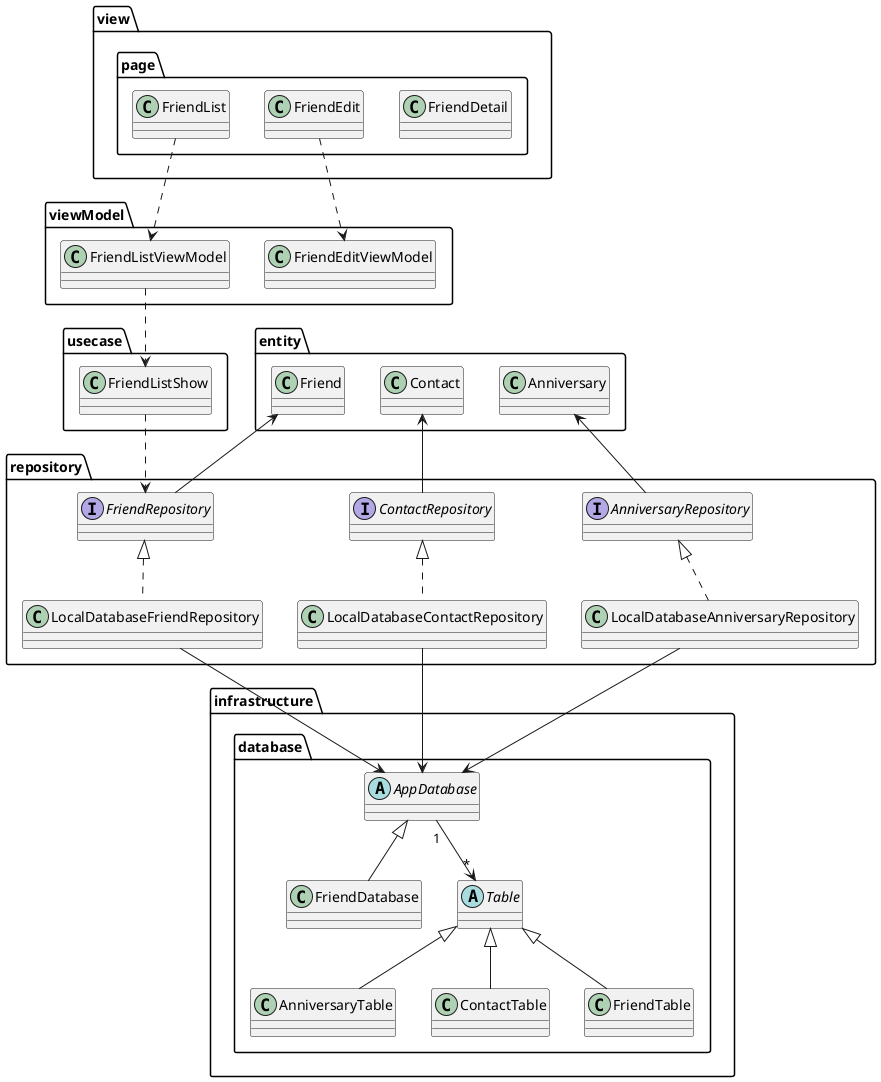 @startuml

package view {
    package page {
        class FriendDetail
        class FriendEdit
        class FriendList
    }
}

package viewModel {
    class FriendListViewModel
    class FriendEditViewModel
}

package usecase {
    class FriendListShow
}


package repository {
    interface AnniversaryRepository
    interface ContactRepository
    interface FriendRepository
    class LocalDatabaseAnniversaryRepository
    class LocalDatabaseContactRepository
    class LocalDatabaseFriendRepository
}

package entity {
    class Anniversary
    class Contact
    class Friend
}

package infrastructure {
    package database {
        class AnniversaryTable
        abstract AppDatabase
        class ContactTable
        class FriendDatabase
        class FriendTable
        abstract Table
    }
}

FriendList ..> FriendListViewModel
FriendEdit ..> FriendEditViewModel

FriendListViewModel ..> FriendListShow

FriendListShow ..> FriendRepository

Anniversary <-- AnniversaryRepository
Contact <-- ContactRepository
Friend <-- FriendRepository

AnniversaryRepository <|.. LocalDatabaseAnniversaryRepository
ContactRepository <|.. LocalDatabaseContactRepository
FriendRepository <|.. LocalDatabaseFriendRepository

LocalDatabaseAnniversaryRepository --> AppDatabase
LocalDatabaseContactRepository --> AppDatabase
LocalDatabaseFriendRepository --> AppDatabase

AppDatabase <|-- FriendDatabase
Table <|-- AnniversaryTable
Table <|-- ContactTable
Table <|-- FriendTable
AppDatabase "1" --> "*" Table

@enduml